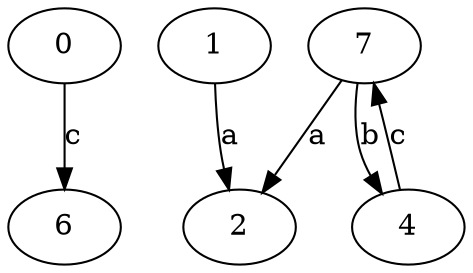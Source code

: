 strict digraph  {
0;
1;
2;
4;
6;
7;
0 -> 6  [label=c];
1 -> 2  [label=a];
4 -> 7  [label=c];
7 -> 2  [label=a];
7 -> 4  [label=b];
}
